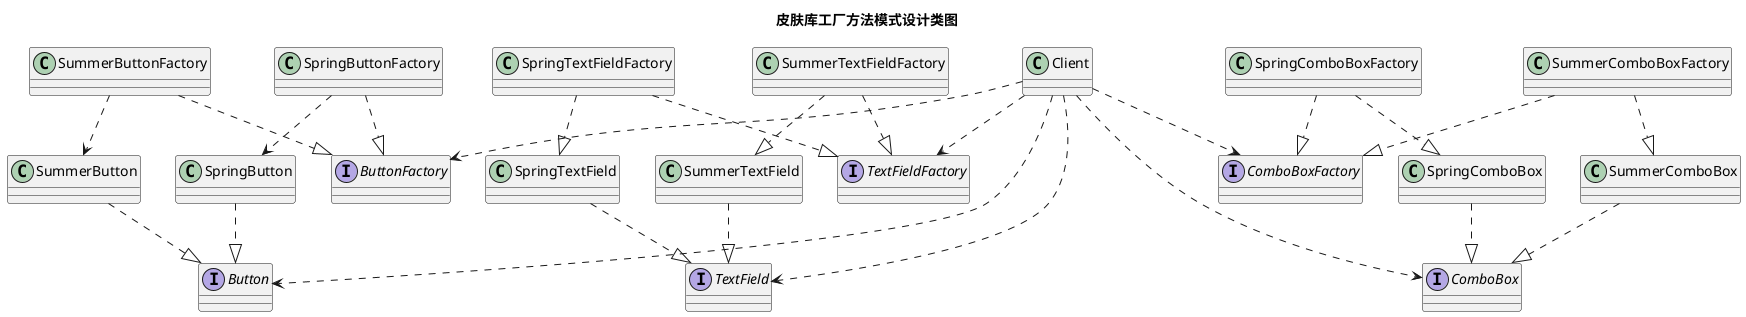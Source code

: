 @startuml

title 皮肤库工厂方法模式设计类图

interface Button

interface TextField

interface ComboBox

class SpringButton
class SummerButton

SpringButton ..|> Button
SummerButton ..|> Button

class SpringTextField
class SummerTextField

SpringTextField ..|> TextField
SummerTextField ..|> TextField

class SpringComboBox
class SummerComboBox

SpringComboBox ..|> ComboBox
SummerComboBox ..|> ComboBox

interface ButtonFactory
interface TextFieldFactory
interface ComboBoxFactory

class SpringButtonFactory
class SummerButtonFactory
class SpringTextFieldFactory
class SummerTextFieldFactory
class SpringComboBoxFactory
class SummerComboBoxFactory

SpringButtonFactory ..|> ButtonFactory
SummerButtonFactory ..|> ButtonFactory
SpringTextFieldFactory ..|> TextFieldFactory
SummerTextFieldFactory ..|> TextFieldFactory
SpringComboBoxFactory ..|> ComboBoxFactory
SummerComboBoxFactory ..|> ComboBoxFactory

SpringButtonFactory ..> SpringButton
SummerButtonFactory ..> SummerButton
SpringTextFieldFactory ..|> SpringTextField
SummerTextFieldFactory ..|> SummerTextField
SpringComboBoxFactory ..|> SpringComboBox
SummerComboBoxFactory ..|> SummerComboBox

class Client

Client ..> Button
Client ..> TextField
Client ..> ComboBox
Client ..> ButtonFactory
Client ..> TextFieldFactory
Client ..> ComboBoxFactory

@enduml